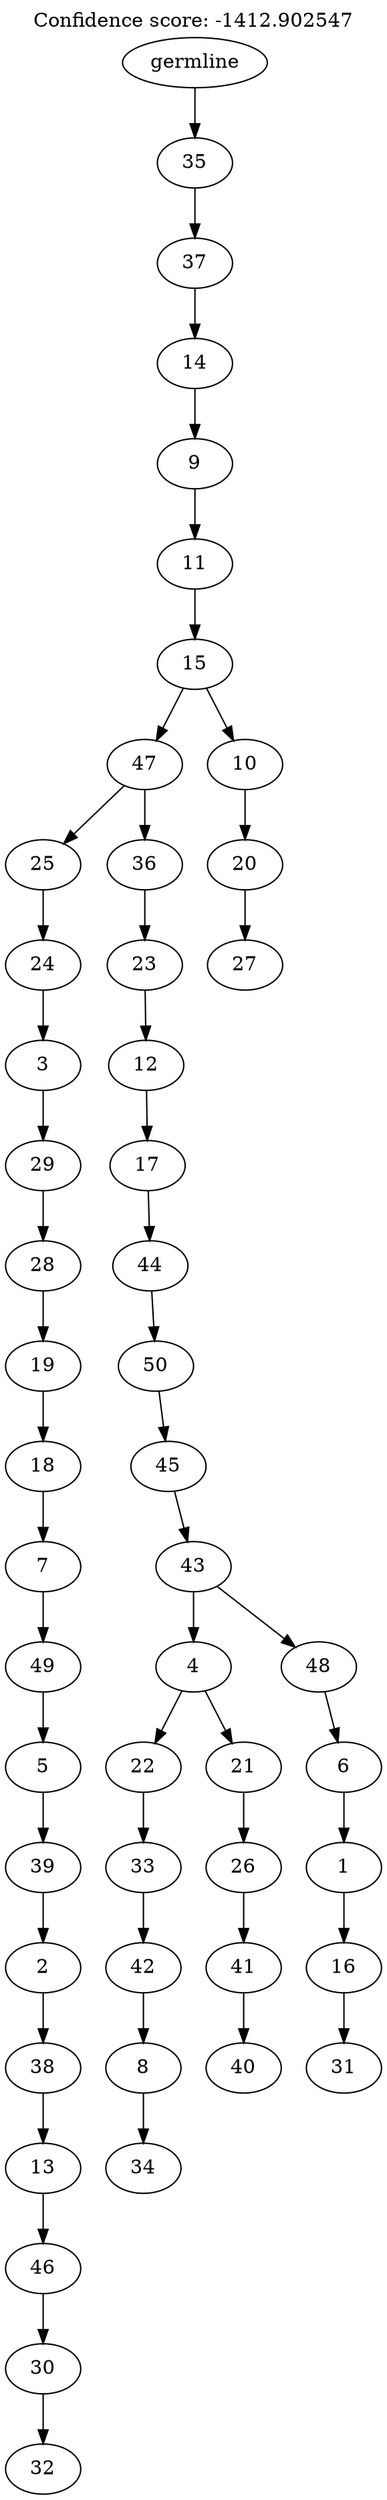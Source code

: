 digraph g {
	"49" -> "50";
	"50" [label="32"];
	"48" -> "49";
	"49" [label="30"];
	"47" -> "48";
	"48" [label="46"];
	"46" -> "47";
	"47" [label="13"];
	"45" -> "46";
	"46" [label="38"];
	"44" -> "45";
	"45" [label="2"];
	"43" -> "44";
	"44" [label="39"];
	"42" -> "43";
	"43" [label="5"];
	"41" -> "42";
	"42" [label="49"];
	"40" -> "41";
	"41" [label="7"];
	"39" -> "40";
	"40" [label="18"];
	"38" -> "39";
	"39" [label="19"];
	"37" -> "38";
	"38" [label="28"];
	"36" -> "37";
	"37" [label="29"];
	"35" -> "36";
	"36" [label="3"];
	"34" -> "35";
	"35" [label="24"];
	"32" -> "33";
	"33" [label="34"];
	"31" -> "32";
	"32" [label="8"];
	"30" -> "31";
	"31" [label="42"];
	"29" -> "30";
	"30" [label="33"];
	"27" -> "28";
	"28" [label="40"];
	"26" -> "27";
	"27" [label="41"];
	"25" -> "26";
	"26" [label="26"];
	"24" -> "25";
	"25" [label="21"];
	"24" -> "29";
	"29" [label="22"];
	"22" -> "23";
	"23" [label="31"];
	"21" -> "22";
	"22" [label="16"];
	"20" -> "21";
	"21" [label="1"];
	"19" -> "20";
	"20" [label="6"];
	"18" -> "19";
	"19" [label="48"];
	"18" -> "24";
	"24" [label="4"];
	"17" -> "18";
	"18" [label="43"];
	"16" -> "17";
	"17" [label="45"];
	"15" -> "16";
	"16" [label="50"];
	"14" -> "15";
	"15" [label="44"];
	"13" -> "14";
	"14" [label="17"];
	"12" -> "13";
	"13" [label="12"];
	"11" -> "12";
	"12" [label="23"];
	"10" -> "11";
	"11" [label="36"];
	"10" -> "34";
	"34" [label="25"];
	"8" -> "9";
	"9" [label="27"];
	"7" -> "8";
	"8" [label="20"];
	"6" -> "7";
	"7" [label="10"];
	"6" -> "10";
	"10" [label="47"];
	"5" -> "6";
	"6" [label="15"];
	"4" -> "5";
	"5" [label="11"];
	"3" -> "4";
	"4" [label="9"];
	"2" -> "3";
	"3" [label="14"];
	"1" -> "2";
	"2" [label="37"];
	"0" -> "1";
	"1" [label="35"];
	"0" [label="germline"];
	labelloc="t";
	label="Confidence score: -1412.902547";
}
